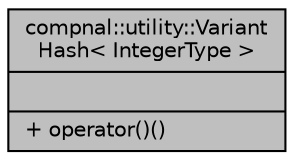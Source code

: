 digraph "compnal::utility::VariantHash&lt; IntegerType &gt;"
{
 // INTERACTIVE_SVG=YES
 // LATEX_PDF_SIZE
  edge [fontname="Helvetica",fontsize="10",labelfontname="Helvetica",labelfontsize="10"];
  node [fontname="Helvetica",fontsize="10",shape=record];
  Node1 [label="{compnal::utility::Variant\lHash\< IntegerType \>\n||+ operator()()\l}",height=0.2,width=0.4,color="black", fillcolor="grey75", style="filled", fontcolor="black",tooltip="Hash struct of IndexType used in model::GeneralModel."];
}
